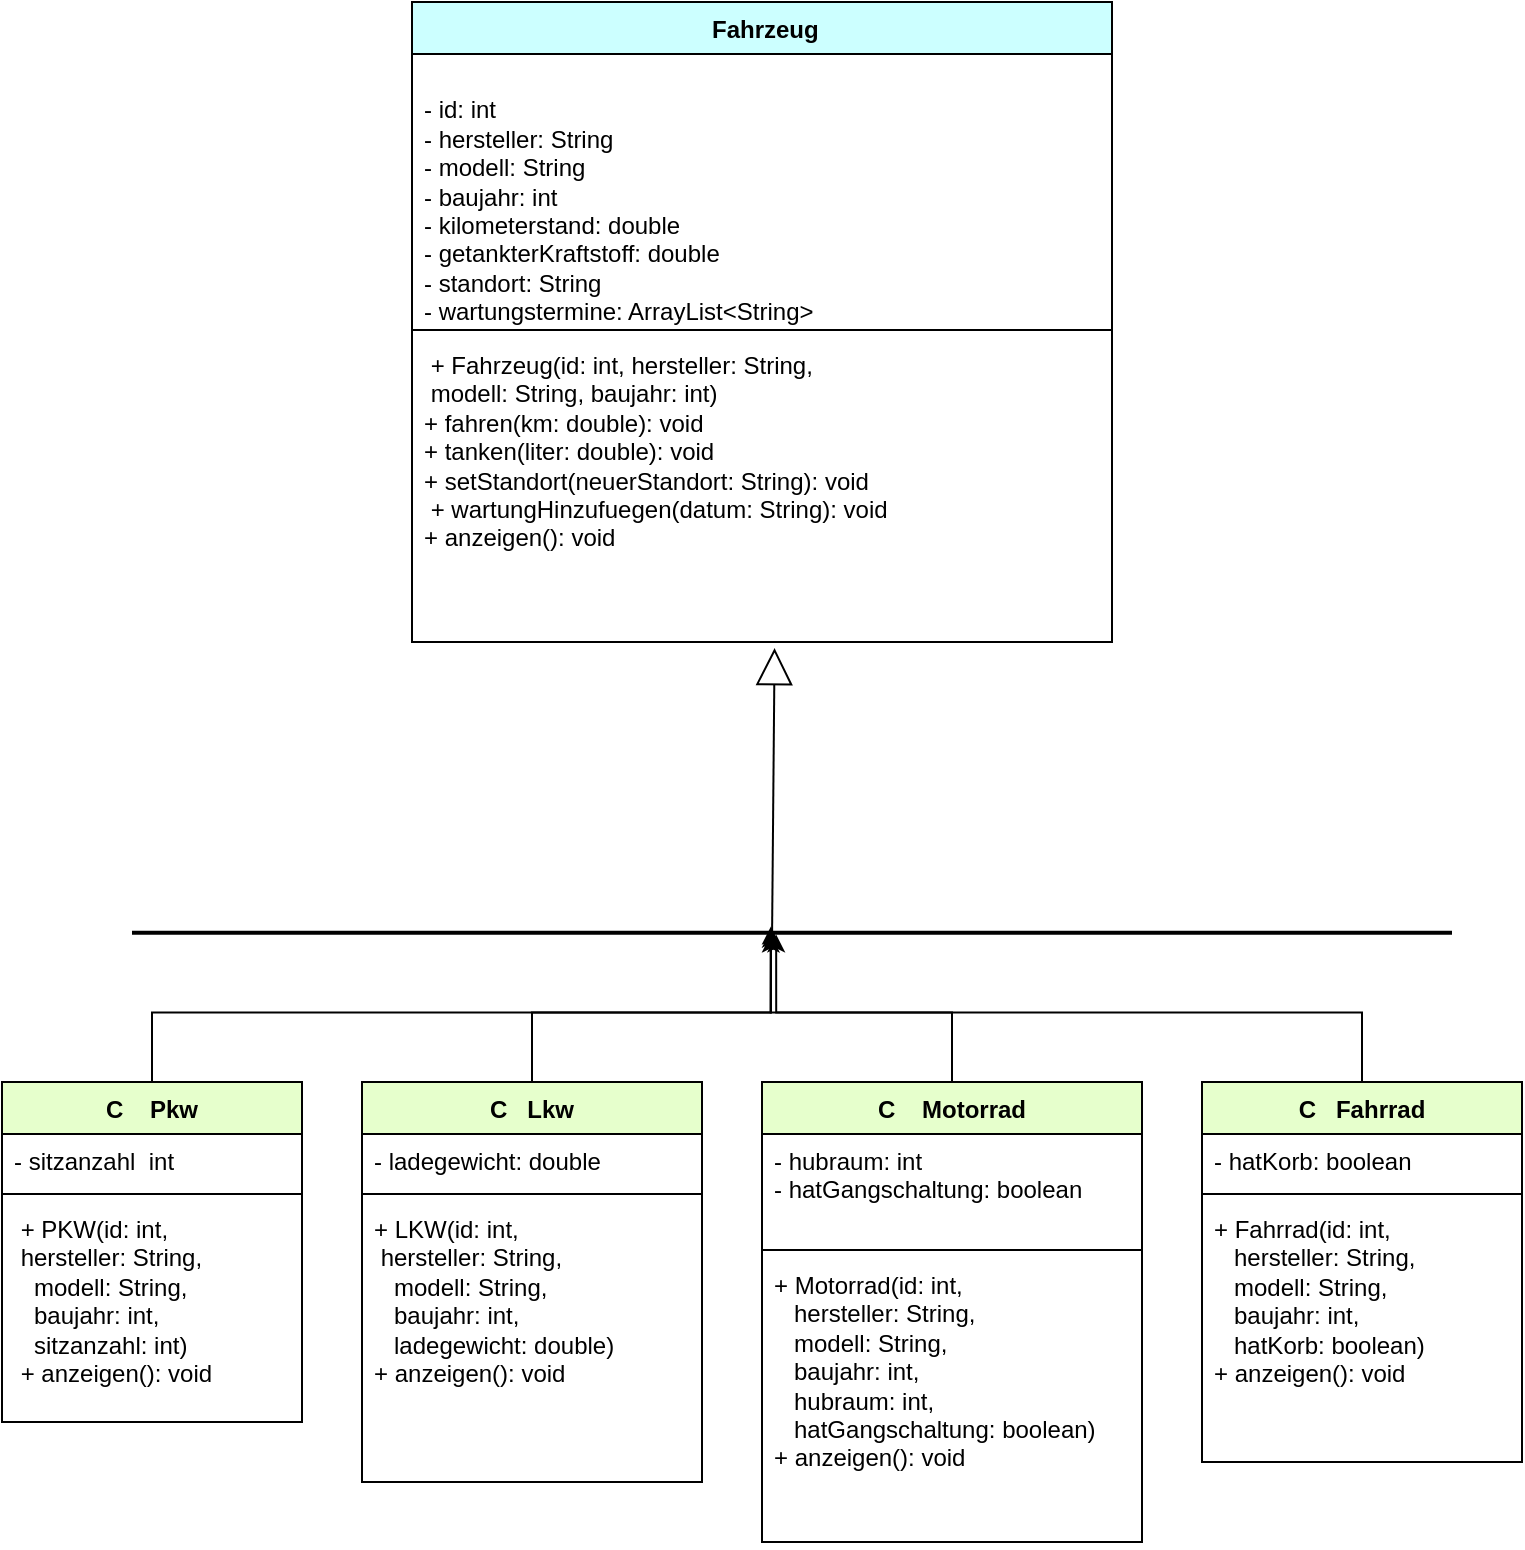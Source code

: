 <mxfile version="26.0.4">
  <diagram name="Seite-1" id="lmEao4NAeD0joz7Nzpxz">
    <mxGraphModel dx="989" dy="556" grid="1" gridSize="10" guides="1" tooltips="1" connect="1" arrows="1" fold="1" page="1" pageScale="1" pageWidth="827" pageHeight="1169" math="0" shadow="0">
      <root>
        <mxCell id="0" />
        <mxCell id="1" parent="0" />
        <mxCell id="1prNjAAWW0G5pc5oM-U9-1" value="&lt;div&gt;&amp;nbsp;Fahrzeug&lt;/div&gt;&lt;div&gt;&lt;br&gt;&lt;/div&gt;" style="swimlane;fontStyle=1;align=center;verticalAlign=top;childLayout=stackLayout;horizontal=1;startSize=26;horizontalStack=0;resizeParent=1;resizeParentMax=0;resizeLast=0;collapsible=1;marginBottom=0;whiteSpace=wrap;html=1;fillColor=#CCFFFF;" parent="1" vertex="1">
          <mxGeometry x="250" y="20" width="350" height="320" as="geometry" />
        </mxCell>
        <mxCell id="1prNjAAWW0G5pc5oM-U9-2" value="&lt;div&gt;&lt;br&gt;&lt;/div&gt;&lt;div&gt;- id: int&amp;nbsp; &amp;nbsp; &amp;nbsp; &amp;nbsp; &amp;nbsp; &amp;nbsp;&lt;/div&gt;&lt;div&gt;- hersteller: String&lt;/div&gt;&lt;div&gt;- modell: String&amp;nbsp; &amp;nbsp;&amp;nbsp;&lt;/div&gt;&lt;div&gt;- baujahr: int&amp;nbsp; &amp;nbsp; &amp;nbsp;&amp;nbsp;&lt;/div&gt;&lt;div&gt;- kilometerstand: double&amp;nbsp;&lt;/div&gt;&lt;div&gt;- getankterKraftstoff: double&lt;br&gt;&lt;/div&gt;&lt;div&gt;- standort: String&lt;br&gt;&lt;/div&gt;&lt;div&gt;- wartungstermine: ArrayList&amp;lt;String&amp;gt;&amp;nbsp;&lt;br&gt;&lt;/div&gt;" style="text;strokeColor=none;fillColor=none;align=left;verticalAlign=top;spacingLeft=4;spacingRight=4;overflow=hidden;rotatable=0;points=[[0,0.5],[1,0.5]];portConstraint=eastwest;whiteSpace=wrap;html=1;" parent="1prNjAAWW0G5pc5oM-U9-1" vertex="1">
          <mxGeometry y="26" width="350" height="134" as="geometry" />
        </mxCell>
        <mxCell id="1prNjAAWW0G5pc5oM-U9-3" value="" style="line;strokeWidth=1;fillColor=none;align=left;verticalAlign=middle;spacingTop=-1;spacingLeft=3;spacingRight=3;rotatable=0;labelPosition=right;points=[];portConstraint=eastwest;strokeColor=inherit;" parent="1prNjAAWW0G5pc5oM-U9-1" vertex="1">
          <mxGeometry y="160" width="350" height="8" as="geometry" />
        </mxCell>
        <mxCell id="1prNjAAWW0G5pc5oM-U9-4" value="&lt;div&gt;&amp;nbsp;+ Fahrzeug(id: int, hersteller: String,&amp;nbsp; &amp;nbsp; &amp;nbsp; &amp;nbsp; &amp;nbsp;&amp;nbsp;&lt;/div&gt;&lt;div&gt;&amp;nbsp;modell: String, baujahr: int)&amp;nbsp; &amp;nbsp; &amp;nbsp; &amp;nbsp; &amp;nbsp; &amp;nbsp; &amp;nbsp; &amp;nbsp; &amp;nbsp;&amp;nbsp;&lt;/div&gt;&lt;div&gt;+ fahren(km: double): void&amp;nbsp; &amp;nbsp; &amp;nbsp; &amp;nbsp; &amp;nbsp; &amp;nbsp; &amp;nbsp; &amp;nbsp; &amp;nbsp; &amp;nbsp; &amp;nbsp; &amp;nbsp;&lt;/div&gt;&lt;div&gt;+ tanken(liter: double): void&amp;nbsp; &amp;nbsp; &amp;nbsp; &amp;nbsp; &amp;nbsp; &amp;nbsp; &amp;nbsp; &amp;nbsp; &amp;nbsp; &amp;nbsp;&amp;nbsp;&lt;/div&gt;&lt;div&gt;+ setStandort(neuerStandort: String): void&amp;nbsp; &amp;nbsp; &amp;nbsp; &amp;nbsp;&lt;/div&gt;&lt;div&gt;&amp;nbsp;+ wartungHinzufuegen(datum: String): void&amp;nbsp; &amp;nbsp; &amp;nbsp; &amp;nbsp;&amp;nbsp;&lt;/div&gt;&lt;div&gt;+ anzeigen(): void&lt;/div&gt;&lt;div&gt;&lt;span style=&quot;background-color: transparent; color: light-dark(rgb(0, 0, 0), rgb(255, 255, 255));&quot;&gt;&amp;nbsp;&lt;/span&gt;&lt;/div&gt;" style="text;strokeColor=none;fillColor=none;align=left;verticalAlign=top;spacingLeft=4;spacingRight=4;overflow=hidden;rotatable=0;points=[[0,0.5],[1,0.5]];portConstraint=eastwest;whiteSpace=wrap;html=1;" parent="1prNjAAWW0G5pc5oM-U9-1" vertex="1">
          <mxGeometry y="168" width="350" height="152" as="geometry" />
        </mxCell>
        <mxCell id="1prNjAAWW0G5pc5oM-U9-5" value="C&amp;nbsp; &amp;nbsp; Pkw" style="swimlane;fontStyle=1;align=center;verticalAlign=top;childLayout=stackLayout;horizontal=1;startSize=26;horizontalStack=0;resizeParent=1;resizeParentMax=0;resizeLast=0;collapsible=1;marginBottom=0;whiteSpace=wrap;html=1;fillColor=#E6FFCC;" parent="1" vertex="1">
          <mxGeometry x="45" y="560" width="150" height="170" as="geometry" />
        </mxCell>
        <mxCell id="1prNjAAWW0G5pc5oM-U9-6" value="- sitzanzahl&amp;nbsp; int" style="text;strokeColor=none;fillColor=none;align=left;verticalAlign=top;spacingLeft=4;spacingRight=4;overflow=hidden;rotatable=0;points=[[0,0.5],[1,0.5]];portConstraint=eastwest;whiteSpace=wrap;html=1;" parent="1prNjAAWW0G5pc5oM-U9-5" vertex="1">
          <mxGeometry y="26" width="150" height="26" as="geometry" />
        </mxCell>
        <mxCell id="1prNjAAWW0G5pc5oM-U9-7" value="" style="line;strokeWidth=1;fillColor=none;align=left;verticalAlign=middle;spacingTop=-1;spacingLeft=3;spacingRight=3;rotatable=0;labelPosition=right;points=[];portConstraint=eastwest;strokeColor=inherit;" parent="1prNjAAWW0G5pc5oM-U9-5" vertex="1">
          <mxGeometry y="52" width="150" height="8" as="geometry" />
        </mxCell>
        <mxCell id="1prNjAAWW0G5pc5oM-U9-8" value="&lt;div&gt;&amp;nbsp;+ PKW(id: int,&amp;nbsp; &amp;nbsp; &amp;nbsp; &amp;nbsp; &amp;nbsp; &amp;nbsp; &amp;nbsp;&amp;nbsp;&lt;/div&gt;&lt;div&gt;&amp;nbsp;hersteller: String,&amp;nbsp; &amp;nbsp; &amp;nbsp; &amp;nbsp;&lt;/div&gt;&lt;div&gt;&amp;nbsp; &amp;nbsp;modell: String,&amp;nbsp; &amp;nbsp; &amp;nbsp; &amp;nbsp; &amp;nbsp; &amp;nbsp;&lt;/div&gt;&lt;div&gt;&amp;nbsp; &amp;nbsp;baujahr: int,&amp;nbsp; &amp;nbsp; &amp;nbsp; &amp;nbsp; &amp;nbsp; &amp;nbsp; &amp;nbsp;&lt;/div&gt;&lt;div&gt;&amp;nbsp; &amp;nbsp;sitzanzahl: int)&amp;nbsp; &amp;nbsp; &amp;nbsp; &amp;nbsp; &amp;nbsp;&amp;nbsp;&lt;/div&gt;&lt;div&gt;&amp;nbsp;+ anzeigen(): void&amp;nbsp;&amp;nbsp;&lt;/div&gt;" style="text;strokeColor=none;fillColor=none;align=left;verticalAlign=top;spacingLeft=4;spacingRight=4;overflow=hidden;rotatable=0;points=[[0,0.5],[1,0.5]];portConstraint=eastwest;whiteSpace=wrap;html=1;" parent="1prNjAAWW0G5pc5oM-U9-5" vertex="1">
          <mxGeometry y="60" width="150" height="110" as="geometry" />
        </mxCell>
        <mxCell id="1prNjAAWW0G5pc5oM-U9-9" value="C&amp;nbsp; &amp;nbsp;Lkw" style="swimlane;fontStyle=1;align=center;verticalAlign=top;childLayout=stackLayout;horizontal=1;startSize=26;horizontalStack=0;resizeParent=1;resizeParentMax=0;resizeLast=0;collapsible=1;marginBottom=0;whiteSpace=wrap;html=1;fillColor=#E6FFCC;" parent="1" vertex="1">
          <mxGeometry x="225" y="560" width="170" height="200" as="geometry" />
        </mxCell>
        <mxCell id="1prNjAAWW0G5pc5oM-U9-10" value="- ladegewicht: double&amp;nbsp;" style="text;strokeColor=none;fillColor=none;align=left;verticalAlign=top;spacingLeft=4;spacingRight=4;overflow=hidden;rotatable=0;points=[[0,0.5],[1,0.5]];portConstraint=eastwest;whiteSpace=wrap;html=1;" parent="1prNjAAWW0G5pc5oM-U9-9" vertex="1">
          <mxGeometry y="26" width="170" height="26" as="geometry" />
        </mxCell>
        <mxCell id="1prNjAAWW0G5pc5oM-U9-11" value="" style="line;strokeWidth=1;fillColor=none;align=left;verticalAlign=middle;spacingTop=-1;spacingLeft=3;spacingRight=3;rotatable=0;labelPosition=right;points=[];portConstraint=eastwest;strokeColor=inherit;" parent="1prNjAAWW0G5pc5oM-U9-9" vertex="1">
          <mxGeometry y="52" width="170" height="8" as="geometry" />
        </mxCell>
        <mxCell id="1prNjAAWW0G5pc5oM-U9-12" value="&lt;div&gt;+ LKW(id: int,&amp;nbsp; &amp;nbsp; &amp;nbsp; &amp;nbsp; &amp;nbsp; &amp;nbsp; &amp;nbsp; &amp;nbsp;&lt;/div&gt;&lt;div&gt;&amp;nbsp;hersteller: String,&amp;nbsp; &amp;nbsp; &amp;nbsp; &amp;nbsp;&amp;nbsp;&lt;/div&gt;&lt;div&gt;&amp;nbsp; &amp;nbsp;modell: String,&amp;nbsp; &amp;nbsp; &amp;nbsp; &amp;nbsp; &amp;nbsp; &amp;nbsp;&lt;/div&gt;&lt;div&gt;&amp;nbsp; &amp;nbsp;baujahr: int,&amp;nbsp; &amp;nbsp; &amp;nbsp; &amp;nbsp; &amp;nbsp; &amp;nbsp; &amp;nbsp;&amp;nbsp;&lt;/div&gt;&lt;div&gt;&amp;nbsp; &amp;nbsp;ladegewicht: double)&amp;nbsp; &amp;nbsp; &amp;nbsp; &amp;nbsp;&lt;/div&gt;&lt;div&gt;&lt;span style=&quot;background-color: transparent; color: light-dark(rgb(0, 0, 0), rgb(255, 255, 255));&quot;&gt;+ anzeigen(): void&amp;nbsp;&lt;/span&gt;&lt;/div&gt;" style="text;strokeColor=none;fillColor=none;align=left;verticalAlign=top;spacingLeft=4;spacingRight=4;overflow=hidden;rotatable=0;points=[[0,0.5],[1,0.5]];portConstraint=eastwest;whiteSpace=wrap;html=1;" parent="1prNjAAWW0G5pc5oM-U9-9" vertex="1">
          <mxGeometry y="60" width="170" height="140" as="geometry" />
        </mxCell>
        <mxCell id="1prNjAAWW0G5pc5oM-U9-13" value="C&amp;nbsp; &amp;nbsp; Motorrad" style="swimlane;fontStyle=1;align=center;verticalAlign=top;childLayout=stackLayout;horizontal=1;startSize=26;horizontalStack=0;resizeParent=1;resizeParentMax=0;resizeLast=0;collapsible=1;marginBottom=0;whiteSpace=wrap;html=1;fillColor=#E6FFCC;" parent="1" vertex="1">
          <mxGeometry x="425" y="560" width="190" height="230" as="geometry" />
        </mxCell>
        <mxCell id="1prNjAAWW0G5pc5oM-U9-14" value="&lt;div&gt;- hubraum: int&amp;nbsp; &amp;nbsp; &amp;nbsp; &amp;nbsp; &amp;nbsp; &amp;nbsp; &amp;nbsp; &amp;nbsp; &amp;nbsp; &amp;nbsp; &amp;nbsp;&lt;/div&gt;&lt;div&gt;- hatGangschaltung: boolean&amp;nbsp;&lt;/div&gt;" style="text;strokeColor=none;fillColor=none;align=left;verticalAlign=top;spacingLeft=4;spacingRight=4;overflow=hidden;rotatable=0;points=[[0,0.5],[1,0.5]];portConstraint=eastwest;whiteSpace=wrap;html=1;" parent="1prNjAAWW0G5pc5oM-U9-13" vertex="1">
          <mxGeometry y="26" width="190" height="54" as="geometry" />
        </mxCell>
        <mxCell id="1prNjAAWW0G5pc5oM-U9-15" value="" style="line;strokeWidth=1;fillColor=none;align=left;verticalAlign=middle;spacingTop=-1;spacingLeft=3;spacingRight=3;rotatable=0;labelPosition=right;points=[];portConstraint=eastwest;strokeColor=inherit;" parent="1prNjAAWW0G5pc5oM-U9-13" vertex="1">
          <mxGeometry y="80" width="190" height="8" as="geometry" />
        </mxCell>
        <mxCell id="1prNjAAWW0G5pc5oM-U9-16" value="&lt;div&gt;+ Motorrad(id: int,&amp;nbsp; &amp;nbsp; &amp;nbsp; &amp;nbsp; &amp;nbsp; &amp;nbsp; &amp;nbsp; &amp;nbsp;&lt;/div&gt;&lt;div&gt;&amp;nbsp; &amp;nbsp;hersteller: String,&amp;nbsp; &amp;nbsp; &amp;nbsp; &amp;nbsp; &amp;nbsp; &amp;nbsp; &amp;nbsp;&lt;/div&gt;&lt;div&gt;&amp;nbsp; &amp;nbsp;modell: String,&amp;nbsp; &amp;nbsp; &amp;nbsp; &amp;nbsp; &amp;nbsp; &amp;nbsp; &amp;nbsp; &amp;nbsp; &amp;nbsp;&lt;/div&gt;&lt;div&gt;&amp;nbsp; &amp;nbsp;baujahr: int,&amp;nbsp; &amp;nbsp; &amp;nbsp; &amp;nbsp; &amp;nbsp; &amp;nbsp; &amp;nbsp; &amp;nbsp; &amp;nbsp; &amp;nbsp;&lt;/div&gt;&lt;div&gt;&amp;nbsp; &amp;nbsp;hubraum: int,&amp;nbsp; &amp;nbsp; &amp;nbsp; &amp;nbsp; &amp;nbsp; &amp;nbsp; &amp;nbsp; &amp;nbsp; &amp;nbsp; &amp;nbsp;&lt;/div&gt;&lt;div&gt;&amp;nbsp; &amp;nbsp;hatGangschaltung: boolean)&amp;nbsp;&amp;nbsp;&lt;/div&gt;&lt;div&gt;&lt;span style=&quot;background-color: transparent; color: light-dark(rgb(0, 0, 0), rgb(255, 255, 255));&quot;&gt;+ anzeigen(): void&amp;nbsp;&lt;/span&gt;&lt;/div&gt;" style="text;strokeColor=none;fillColor=none;align=left;verticalAlign=top;spacingLeft=4;spacingRight=4;overflow=hidden;rotatable=0;points=[[0,0.5],[1,0.5]];portConstraint=eastwest;whiteSpace=wrap;html=1;" parent="1prNjAAWW0G5pc5oM-U9-13" vertex="1">
          <mxGeometry y="88" width="190" height="142" as="geometry" />
        </mxCell>
        <mxCell id="1prNjAAWW0G5pc5oM-U9-17" value="C&amp;nbsp; &amp;nbsp;Fahrrad" style="swimlane;fontStyle=1;align=center;verticalAlign=top;childLayout=stackLayout;horizontal=1;startSize=26;horizontalStack=0;resizeParent=1;resizeParentMax=0;resizeLast=0;collapsible=1;marginBottom=0;whiteSpace=wrap;html=1;fillColor=#E6FFCC;" parent="1" vertex="1">
          <mxGeometry x="645" y="560" width="160" height="190" as="geometry" />
        </mxCell>
        <mxCell id="1prNjAAWW0G5pc5oM-U9-18" value="- hatKorb: boolean&amp;nbsp;&amp;nbsp;" style="text;strokeColor=none;fillColor=none;align=left;verticalAlign=top;spacingLeft=4;spacingRight=4;overflow=hidden;rotatable=0;points=[[0,0.5],[1,0.5]];portConstraint=eastwest;whiteSpace=wrap;html=1;" parent="1prNjAAWW0G5pc5oM-U9-17" vertex="1">
          <mxGeometry y="26" width="160" height="26" as="geometry" />
        </mxCell>
        <mxCell id="1prNjAAWW0G5pc5oM-U9-19" value="" style="line;strokeWidth=1;fillColor=none;align=left;verticalAlign=middle;spacingTop=-1;spacingLeft=3;spacingRight=3;rotatable=0;labelPosition=right;points=[];portConstraint=eastwest;strokeColor=inherit;" parent="1prNjAAWW0G5pc5oM-U9-17" vertex="1">
          <mxGeometry y="52" width="160" height="8" as="geometry" />
        </mxCell>
        <mxCell id="1prNjAAWW0G5pc5oM-U9-20" value="&lt;div&gt;+ Fahrrad(id: int,&amp;nbsp; &amp;nbsp; &amp;nbsp; &amp;nbsp; &amp;nbsp;&lt;/div&gt;&lt;div&gt;&amp;nbsp; &amp;nbsp;hersteller: String,&amp;nbsp; &amp;nbsp; &amp;nbsp;&amp;nbsp;&lt;/div&gt;&lt;div&gt;&amp;nbsp; &amp;nbsp;modell: String,&amp;nbsp; &amp;nbsp; &amp;nbsp; &amp;nbsp; &amp;nbsp;&amp;nbsp;&lt;/div&gt;&lt;div&gt;&amp;nbsp; &amp;nbsp;baujahr: int,&amp;nbsp; &amp;nbsp; &amp;nbsp; &amp;nbsp; &amp;nbsp; &amp;nbsp;&amp;nbsp;&lt;/div&gt;&lt;div&gt;&amp;nbsp; &amp;nbsp;hatKorb: boolean)&amp;nbsp; &amp;nbsp; &amp;nbsp; &amp;nbsp;&amp;nbsp;&lt;/div&gt;&lt;div&gt;&lt;span style=&quot;background-color: transparent; color: light-dark(rgb(0, 0, 0), rgb(255, 255, 255));&quot;&gt;+ anzeigen(): void&lt;/span&gt;&lt;/div&gt;" style="text;strokeColor=none;fillColor=none;align=left;verticalAlign=top;spacingLeft=4;spacingRight=4;overflow=hidden;rotatable=0;points=[[0,0.5],[1,0.5]];portConstraint=eastwest;whiteSpace=wrap;html=1;" parent="1prNjAAWW0G5pc5oM-U9-17" vertex="1">
          <mxGeometry y="60" width="160" height="130" as="geometry" />
        </mxCell>
        <mxCell id="1prNjAAWW0G5pc5oM-U9-21" value="" style="endArrow=block;endSize=16;endFill=0;html=1;rounded=0;entryX=0.518;entryY=1.02;entryDx=0;entryDy=0;entryPerimeter=0;" parent="1" target="1prNjAAWW0G5pc5oM-U9-4" edge="1">
          <mxGeometry x="-1" y="156" width="160" relative="1" as="geometry">
            <mxPoint x="430" y="490" as="sourcePoint" />
            <mxPoint x="450" y="360" as="targetPoint" />
            <mxPoint x="-100" y="36" as="offset" />
          </mxGeometry>
        </mxCell>
        <mxCell id="1prNjAAWW0G5pc5oM-U9-31" value="" style="line;strokeWidth=2;html=1;" parent="1" vertex="1">
          <mxGeometry x="110" y="480.38" width="660" height="10" as="geometry" />
        </mxCell>
        <mxCell id="1prNjAAWW0G5pc5oM-U9-32" style="edgeStyle=orthogonalEdgeStyle;rounded=0;orthogonalLoop=1;jettySize=auto;html=1;entryX=0.488;entryY=0.582;entryDx=0;entryDy=0;entryPerimeter=0;" parent="1" source="1prNjAAWW0G5pc5oM-U9-17" target="1prNjAAWW0G5pc5oM-U9-31" edge="1">
          <mxGeometry relative="1" as="geometry" />
        </mxCell>
        <mxCell id="1prNjAAWW0G5pc5oM-U9-33" style="edgeStyle=orthogonalEdgeStyle;rounded=0;orthogonalLoop=1;jettySize=auto;html=1;entryX=0.484;entryY=0.582;entryDx=0;entryDy=0;entryPerimeter=0;" parent="1" source="1prNjAAWW0G5pc5oM-U9-13" target="1prNjAAWW0G5pc5oM-U9-31" edge="1">
          <mxGeometry relative="1" as="geometry" />
        </mxCell>
        <mxCell id="1prNjAAWW0G5pc5oM-U9-34" style="edgeStyle=orthogonalEdgeStyle;rounded=0;orthogonalLoop=1;jettySize=auto;html=1;entryX=0.484;entryY=0.182;entryDx=0;entryDy=0;entryPerimeter=0;" parent="1" source="1prNjAAWW0G5pc5oM-U9-9" target="1prNjAAWW0G5pc5oM-U9-31" edge="1">
          <mxGeometry relative="1" as="geometry" />
        </mxCell>
        <mxCell id="1prNjAAWW0G5pc5oM-U9-35" style="edgeStyle=orthogonalEdgeStyle;rounded=0;orthogonalLoop=1;jettySize=auto;html=1;entryX=0.484;entryY=0.342;entryDx=0;entryDy=0;entryPerimeter=0;" parent="1" source="1prNjAAWW0G5pc5oM-U9-5" target="1prNjAAWW0G5pc5oM-U9-31" edge="1">
          <mxGeometry relative="1" as="geometry" />
        </mxCell>
      </root>
    </mxGraphModel>
  </diagram>
</mxfile>
